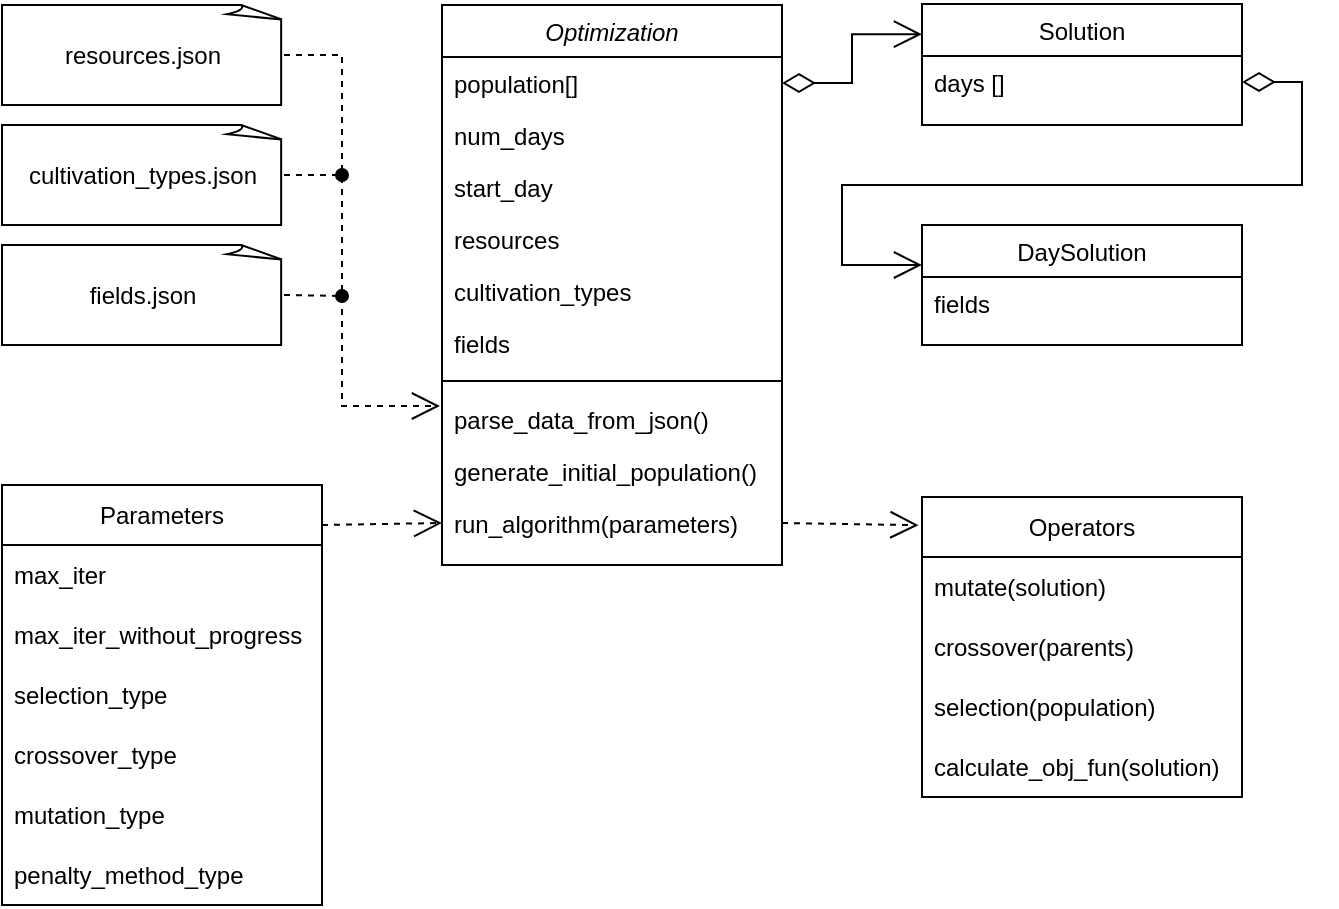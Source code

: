 <mxfile version="20.5.3" type="device"><diagram id="C5RBs43oDa-KdzZeNtuy" name="Page-1"><mxGraphModel dx="1234" dy="698" grid="1" gridSize="10" guides="1" tooltips="1" connect="1" arrows="1" fold="1" page="1" pageScale="1" pageWidth="827" pageHeight="1169" math="0" shadow="0"><root><mxCell id="WIyWlLk6GJQsqaUBKTNV-0"/><mxCell id="WIyWlLk6GJQsqaUBKTNV-1" parent="WIyWlLk6GJQsqaUBKTNV-0"/><mxCell id="zkfFHV4jXpPFQw0GAbJ--0" value="Optimization" style="swimlane;fontStyle=2;align=center;verticalAlign=top;childLayout=stackLayout;horizontal=1;startSize=26;horizontalStack=0;resizeParent=1;resizeLast=0;collapsible=1;marginBottom=0;rounded=0;shadow=0;strokeWidth=1;" parent="WIyWlLk6GJQsqaUBKTNV-1" vertex="1"><mxGeometry x="309" y="70.5" width="170" height="280" as="geometry"><mxRectangle x="230" y="140" width="160" height="26" as="alternateBounds"/></mxGeometry></mxCell><mxCell id="gVMaPN9lSxJ_XiWPpYwQ-55" value="population[]" style="text;align=left;verticalAlign=top;spacingLeft=4;spacingRight=4;overflow=hidden;rotatable=0;points=[[0,0.5],[1,0.5]];portConstraint=eastwest;" vertex="1" parent="zkfFHV4jXpPFQw0GAbJ--0"><mxGeometry y="26" width="170" height="26" as="geometry"/></mxCell><mxCell id="zkfFHV4jXpPFQw0GAbJ--1" value="num_days" style="text;align=left;verticalAlign=top;spacingLeft=4;spacingRight=4;overflow=hidden;rotatable=0;points=[[0,0.5],[1,0.5]];portConstraint=eastwest;" parent="zkfFHV4jXpPFQw0GAbJ--0" vertex="1"><mxGeometry y="52" width="170" height="26" as="geometry"/></mxCell><mxCell id="zkfFHV4jXpPFQw0GAbJ--2" value="start_day" style="text;align=left;verticalAlign=top;spacingLeft=4;spacingRight=4;overflow=hidden;rotatable=0;points=[[0,0.5],[1,0.5]];portConstraint=eastwest;rounded=0;shadow=0;html=0;" parent="zkfFHV4jXpPFQw0GAbJ--0" vertex="1"><mxGeometry y="78" width="170" height="26" as="geometry"/></mxCell><mxCell id="gVMaPN9lSxJ_XiWPpYwQ-0" value="resources" style="text;align=left;verticalAlign=top;spacingLeft=4;spacingRight=4;overflow=hidden;rotatable=0;points=[[0,0.5],[1,0.5]];portConstraint=eastwest;rounded=0;shadow=0;html=0;" vertex="1" parent="zkfFHV4jXpPFQw0GAbJ--0"><mxGeometry y="104" width="170" height="26" as="geometry"/></mxCell><mxCell id="gVMaPN9lSxJ_XiWPpYwQ-2" value="cultivation_types" style="text;align=left;verticalAlign=top;spacingLeft=4;spacingRight=4;overflow=hidden;rotatable=0;points=[[0,0.5],[1,0.5]];portConstraint=eastwest;rounded=0;shadow=0;html=0;" vertex="1" parent="zkfFHV4jXpPFQw0GAbJ--0"><mxGeometry y="130" width="170" height="26" as="geometry"/></mxCell><mxCell id="gVMaPN9lSxJ_XiWPpYwQ-44" value="fields" style="text;align=left;verticalAlign=top;spacingLeft=4;spacingRight=4;overflow=hidden;rotatable=0;points=[[0,0.5],[1,0.5]];portConstraint=eastwest;rounded=0;shadow=0;html=0;" vertex="1" parent="zkfFHV4jXpPFQw0GAbJ--0"><mxGeometry y="156" width="170" height="26" as="geometry"/></mxCell><mxCell id="zkfFHV4jXpPFQw0GAbJ--4" value="" style="line;html=1;strokeWidth=1;align=left;verticalAlign=middle;spacingTop=-1;spacingLeft=3;spacingRight=3;rotatable=0;labelPosition=right;points=[];portConstraint=eastwest;" parent="zkfFHV4jXpPFQw0GAbJ--0" vertex="1"><mxGeometry y="182" width="170" height="12" as="geometry"/></mxCell><mxCell id="gVMaPN9lSxJ_XiWPpYwQ-9" value="parse_data_from_json()" style="text;align=left;verticalAlign=top;spacingLeft=4;spacingRight=4;overflow=hidden;rotatable=0;points=[[0,0.5],[1,0.5]];portConstraint=eastwest;" vertex="1" parent="zkfFHV4jXpPFQw0GAbJ--0"><mxGeometry y="194" width="170" height="26" as="geometry"/></mxCell><mxCell id="gVMaPN9lSxJ_XiWPpYwQ-28" value="generate_initial_population()" style="text;align=left;verticalAlign=top;spacingLeft=4;spacingRight=4;overflow=hidden;rotatable=0;points=[[0,0.5],[1,0.5]];portConstraint=eastwest;" vertex="1" parent="zkfFHV4jXpPFQw0GAbJ--0"><mxGeometry y="220" width="170" height="26" as="geometry"/></mxCell><mxCell id="gVMaPN9lSxJ_XiWPpYwQ-30" value="run_algorithm(parameters)" style="text;align=left;verticalAlign=top;spacingLeft=4;spacingRight=4;overflow=hidden;rotatable=0;points=[[0,0.5],[1,0.5]];portConstraint=eastwest;" vertex="1" parent="zkfFHV4jXpPFQw0GAbJ--0"><mxGeometry y="246" width="170" height="26" as="geometry"/></mxCell><mxCell id="zkfFHV4jXpPFQw0GAbJ--13" value="Solution" style="swimlane;fontStyle=0;align=center;verticalAlign=top;childLayout=stackLayout;horizontal=1;startSize=26;horizontalStack=0;resizeParent=1;resizeLast=0;collapsible=1;marginBottom=0;rounded=0;shadow=0;strokeWidth=1;" parent="WIyWlLk6GJQsqaUBKTNV-1" vertex="1"><mxGeometry x="549" y="70" width="160" height="60.5" as="geometry"><mxRectangle x="340" y="380" width="170" height="26" as="alternateBounds"/></mxGeometry></mxCell><mxCell id="zkfFHV4jXpPFQw0GAbJ--14" value="days []" style="text;align=left;verticalAlign=top;spacingLeft=4;spacingRight=4;overflow=hidden;rotatable=0;points=[[0,0.5],[1,0.5]];portConstraint=eastwest;" parent="zkfFHV4jXpPFQw0GAbJ--13" vertex="1"><mxGeometry y="26" width="160" height="26" as="geometry"/></mxCell><mxCell id="gVMaPN9lSxJ_XiWPpYwQ-3" value="DaySolution" style="swimlane;fontStyle=0;align=center;verticalAlign=top;childLayout=stackLayout;horizontal=1;startSize=26;horizontalStack=0;resizeParent=1;resizeLast=0;collapsible=1;marginBottom=0;rounded=0;shadow=0;strokeWidth=1;" vertex="1" parent="WIyWlLk6GJQsqaUBKTNV-1"><mxGeometry x="549" y="180.5" width="160" height="60" as="geometry"><mxRectangle x="340" y="380" width="170" height="26" as="alternateBounds"/></mxGeometry></mxCell><mxCell id="gVMaPN9lSxJ_XiWPpYwQ-4" value="fields" style="text;align=left;verticalAlign=top;spacingLeft=4;spacingRight=4;overflow=hidden;rotatable=0;points=[[0,0.5],[1,0.5]];portConstraint=eastwest;" vertex="1" parent="gVMaPN9lSxJ_XiWPpYwQ-3"><mxGeometry y="26" width="160" height="26" as="geometry"/></mxCell><mxCell id="gVMaPN9lSxJ_XiWPpYwQ-11" value="Parameters" style="swimlane;fontStyle=0;childLayout=stackLayout;horizontal=1;startSize=30;horizontalStack=0;resizeParent=1;resizeParentMax=0;resizeLast=0;collapsible=1;marginBottom=0;whiteSpace=wrap;html=1;" vertex="1" parent="WIyWlLk6GJQsqaUBKTNV-1"><mxGeometry x="89" y="310.5" width="160" height="210" as="geometry"/></mxCell><mxCell id="gVMaPN9lSxJ_XiWPpYwQ-12" value="max_iter" style="text;strokeColor=none;fillColor=none;align=left;verticalAlign=middle;spacingLeft=4;spacingRight=4;overflow=hidden;points=[[0,0.5],[1,0.5]];portConstraint=eastwest;rotatable=0;whiteSpace=wrap;html=1;" vertex="1" parent="gVMaPN9lSxJ_XiWPpYwQ-11"><mxGeometry y="30" width="160" height="30" as="geometry"/></mxCell><mxCell id="gVMaPN9lSxJ_XiWPpYwQ-13" value="max_iter_without_progress" style="text;strokeColor=none;fillColor=none;align=left;verticalAlign=middle;spacingLeft=4;spacingRight=4;overflow=hidden;points=[[0,0.5],[1,0.5]];portConstraint=eastwest;rotatable=0;whiteSpace=wrap;html=1;" vertex="1" parent="gVMaPN9lSxJ_XiWPpYwQ-11"><mxGeometry y="60" width="160" height="30" as="geometry"/></mxCell><mxCell id="gVMaPN9lSxJ_XiWPpYwQ-14" value="selection_type" style="text;strokeColor=none;fillColor=none;align=left;verticalAlign=middle;spacingLeft=4;spacingRight=4;overflow=hidden;points=[[0,0.5],[1,0.5]];portConstraint=eastwest;rotatable=0;whiteSpace=wrap;html=1;" vertex="1" parent="gVMaPN9lSxJ_XiWPpYwQ-11"><mxGeometry y="90" width="160" height="30" as="geometry"/></mxCell><mxCell id="gVMaPN9lSxJ_XiWPpYwQ-16" value="crossover_type" style="text;strokeColor=none;fillColor=none;align=left;verticalAlign=middle;spacingLeft=4;spacingRight=4;overflow=hidden;points=[[0,0.5],[1,0.5]];portConstraint=eastwest;rotatable=0;whiteSpace=wrap;html=1;" vertex="1" parent="gVMaPN9lSxJ_XiWPpYwQ-11"><mxGeometry y="120" width="160" height="30" as="geometry"/></mxCell><mxCell id="gVMaPN9lSxJ_XiWPpYwQ-15" value="mutation_type" style="text;strokeColor=none;fillColor=none;align=left;verticalAlign=middle;spacingLeft=4;spacingRight=4;overflow=hidden;points=[[0,0.5],[1,0.5]];portConstraint=eastwest;rotatable=0;whiteSpace=wrap;html=1;" vertex="1" parent="gVMaPN9lSxJ_XiWPpYwQ-11"><mxGeometry y="150" width="160" height="30" as="geometry"/></mxCell><mxCell id="gVMaPN9lSxJ_XiWPpYwQ-40" value="penalty_method_type" style="text;strokeColor=none;fillColor=none;align=left;verticalAlign=middle;spacingLeft=4;spacingRight=4;overflow=hidden;points=[[0,0.5],[1,0.5]];portConstraint=eastwest;rotatable=0;whiteSpace=wrap;html=1;" vertex="1" parent="gVMaPN9lSxJ_XiWPpYwQ-11"><mxGeometry y="180" width="160" height="30" as="geometry"/></mxCell><mxCell id="gVMaPN9lSxJ_XiWPpYwQ-20" value="" style="endArrow=open;html=1;endSize=12;startArrow=diamondThin;startSize=14;startFill=0;edgeStyle=orthogonalEdgeStyle;align=left;verticalAlign=bottom;rounded=0;entryX=0;entryY=0.25;entryDx=0;entryDy=0;" edge="1" parent="WIyWlLk6GJQsqaUBKTNV-1" source="gVMaPN9lSxJ_XiWPpYwQ-55" target="zkfFHV4jXpPFQw0GAbJ--13"><mxGeometry x="-1" y="3" relative="1" as="geometry"><mxPoint x="499" y="240.5" as="sourcePoint"/><mxPoint x="619" y="174.5" as="targetPoint"/></mxGeometry></mxCell><mxCell id="gVMaPN9lSxJ_XiWPpYwQ-21" value="" style="endArrow=open;html=1;endSize=12;startArrow=diamondThin;startSize=14;startFill=0;edgeStyle=orthogonalEdgeStyle;align=left;verticalAlign=bottom;rounded=0;exitX=1;exitY=0.5;exitDx=0;exitDy=0;" edge="1" parent="WIyWlLk6GJQsqaUBKTNV-1" source="zkfFHV4jXpPFQw0GAbJ--14"><mxGeometry x="-1" y="3" relative="1" as="geometry"><mxPoint x="669" y="40.5" as="sourcePoint"/><mxPoint x="549" y="200.5" as="targetPoint"/><Array as="points"><mxPoint x="739" y="109.5"/><mxPoint x="739" y="160.5"/><mxPoint x="509" y="160.5"/><mxPoint x="509" y="200.5"/><mxPoint x="549" y="200.5"/></Array></mxGeometry></mxCell><mxCell id="gVMaPN9lSxJ_XiWPpYwQ-22" value="Operators" style="swimlane;fontStyle=0;childLayout=stackLayout;horizontal=1;startSize=30;horizontalStack=0;resizeParent=1;resizeParentMax=0;resizeLast=0;collapsible=1;marginBottom=0;whiteSpace=wrap;html=1;" vertex="1" parent="WIyWlLk6GJQsqaUBKTNV-1"><mxGeometry x="549" y="316.5" width="160" height="150" as="geometry"><mxRectangle x="450" y="366" width="90" height="30" as="alternateBounds"/></mxGeometry></mxCell><mxCell id="gVMaPN9lSxJ_XiWPpYwQ-23" value="mutate(solution)" style="text;strokeColor=none;fillColor=none;align=left;verticalAlign=middle;spacingLeft=4;spacingRight=4;overflow=hidden;points=[[0,0.5],[1,0.5]];portConstraint=eastwest;rotatable=0;whiteSpace=wrap;html=1;" vertex="1" parent="gVMaPN9lSxJ_XiWPpYwQ-22"><mxGeometry y="30" width="160" height="30" as="geometry"/></mxCell><mxCell id="gVMaPN9lSxJ_XiWPpYwQ-24" value="crossover(parents)" style="text;strokeColor=none;fillColor=none;align=left;verticalAlign=middle;spacingLeft=4;spacingRight=4;overflow=hidden;points=[[0,0.5],[1,0.5]];portConstraint=eastwest;rotatable=0;whiteSpace=wrap;html=1;" vertex="1" parent="gVMaPN9lSxJ_XiWPpYwQ-22"><mxGeometry y="60" width="160" height="30" as="geometry"/></mxCell><mxCell id="gVMaPN9lSxJ_XiWPpYwQ-25" value="selection(population)" style="text;strokeColor=none;fillColor=none;align=left;verticalAlign=middle;spacingLeft=4;spacingRight=4;overflow=hidden;points=[[0,0.5],[1,0.5]];portConstraint=eastwest;rotatable=0;whiteSpace=wrap;html=1;" vertex="1" parent="gVMaPN9lSxJ_XiWPpYwQ-22"><mxGeometry y="90" width="160" height="30" as="geometry"/></mxCell><mxCell id="gVMaPN9lSxJ_XiWPpYwQ-27" value="calculate_obj_fun(solution)" style="text;strokeColor=none;fillColor=none;align=left;verticalAlign=middle;spacingLeft=4;spacingRight=4;overflow=hidden;points=[[0,0.5],[1,0.5]];portConstraint=eastwest;rotatable=0;whiteSpace=wrap;html=1;" vertex="1" parent="gVMaPN9lSxJ_XiWPpYwQ-22"><mxGeometry y="120" width="160" height="30" as="geometry"/></mxCell><mxCell id="gVMaPN9lSxJ_XiWPpYwQ-34" value="" style="endArrow=open;endSize=12;dashed=1;html=1;rounded=0;entryX=-0.011;entryY=0.094;entryDx=0;entryDy=0;entryPerimeter=0;orthogonal=1;exitX=1;exitY=0.5;exitDx=0;exitDy=0;" edge="1" parent="WIyWlLk6GJQsqaUBKTNV-1" source="gVMaPN9lSxJ_XiWPpYwQ-30" target="gVMaPN9lSxJ_XiWPpYwQ-22"><mxGeometry width="160" relative="1" as="geometry"><mxPoint x="469" y="420.5" as="sourcePoint"/><mxPoint x="639" y="290.5" as="targetPoint"/></mxGeometry></mxCell><mxCell id="gVMaPN9lSxJ_XiWPpYwQ-39" value="&lt;span style=&quot;text-align: left;&quot;&gt;cultivation_types.json&lt;/span&gt;" style="whiteSpace=wrap;html=1;shape=mxgraph.basic.document;strokeColor=#000000;" vertex="1" parent="WIyWlLk6GJQsqaUBKTNV-1"><mxGeometry x="89" y="130.5" width="141" height="50" as="geometry"/></mxCell><mxCell id="gVMaPN9lSxJ_XiWPpYwQ-42" value="resources.json" style="whiteSpace=wrap;html=1;shape=mxgraph.basic.document;strokeColor=#000000;" vertex="1" parent="WIyWlLk6GJQsqaUBKTNV-1"><mxGeometry x="89" y="70.5" width="141" height="50" as="geometry"/></mxCell><mxCell id="gVMaPN9lSxJ_XiWPpYwQ-43" value="fields.json" style="whiteSpace=wrap;html=1;shape=mxgraph.basic.document;strokeColor=#000000;" vertex="1" parent="WIyWlLk6GJQsqaUBKTNV-1"><mxGeometry x="89" y="190.5" width="141" height="50" as="geometry"/></mxCell><mxCell id="gVMaPN9lSxJ_XiWPpYwQ-49" value="" style="endArrow=open;html=1;endSize=12;startArrow=none;startSize=14;startFill=0;edgeStyle=orthogonalEdgeStyle;align=left;verticalAlign=bottom;rounded=0;jumpStyle=sharp;dashed=1;entryX=-0.006;entryY=0.25;entryDx=0;entryDy=0;entryPerimeter=0;exitX=1;exitY=0.5;exitDx=0;exitDy=0;exitPerimeter=0;" edge="1" parent="WIyWlLk6GJQsqaUBKTNV-1" source="gVMaPN9lSxJ_XiWPpYwQ-42" target="gVMaPN9lSxJ_XiWPpYwQ-9"><mxGeometry x="-1" y="3" relative="1" as="geometry"><mxPoint x="119" y="-29.5" as="sourcePoint"/><mxPoint x="269" y="10.5" as="targetPoint"/><Array as="points"><mxPoint x="259" y="95.5"/><mxPoint x="259" y="271.5"/></Array></mxGeometry></mxCell><mxCell id="gVMaPN9lSxJ_XiWPpYwQ-52" value="" style="endArrow=oval;dashed=1;endFill=1;endSize=6;html=1;rounded=0;jumpStyle=sharp;exitX=1;exitY=0.5;exitDx=0;exitDy=0;exitPerimeter=0;" edge="1" parent="WIyWlLk6GJQsqaUBKTNV-1" source="gVMaPN9lSxJ_XiWPpYwQ-39"><mxGeometry width="160" relative="1" as="geometry"><mxPoint x="99" y="-19.5" as="sourcePoint"/><mxPoint x="259" y="155.5" as="targetPoint"/></mxGeometry></mxCell><mxCell id="gVMaPN9lSxJ_XiWPpYwQ-53" value="" style="endArrow=oval;dashed=1;endFill=1;endSize=6;html=1;rounded=0;jumpStyle=sharp;exitX=1;exitY=0.5;exitDx=0;exitDy=0;exitPerimeter=0;startSize=6;" edge="1" parent="WIyWlLk6GJQsqaUBKTNV-1" source="gVMaPN9lSxJ_XiWPpYwQ-43"><mxGeometry width="160" relative="1" as="geometry"><mxPoint x="209" y="220" as="sourcePoint"/><mxPoint x="259" y="216" as="targetPoint"/></mxGeometry></mxCell><mxCell id="gVMaPN9lSxJ_XiWPpYwQ-58" value="" style="endArrow=open;endFill=1;endSize=12;html=1;rounded=0;dashed=1;strokeWidth=1;jumpStyle=sharp;entryX=0;entryY=0.5;entryDx=0;entryDy=0;" edge="1" parent="WIyWlLk6GJQsqaUBKTNV-1" target="gVMaPN9lSxJ_XiWPpYwQ-30"><mxGeometry width="160" relative="1" as="geometry"><mxPoint x="249" y="330.5" as="sourcePoint"/><mxPoint x="419" y="380.5" as="targetPoint"/></mxGeometry></mxCell></root></mxGraphModel></diagram></mxfile>